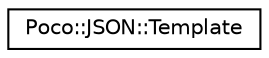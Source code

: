 digraph "Graphical Class Hierarchy"
{
 // LATEX_PDF_SIZE
  edge [fontname="Helvetica",fontsize="10",labelfontname="Helvetica",labelfontsize="10"];
  node [fontname="Helvetica",fontsize="10",shape=record];
  rankdir="LR";
  Node0 [label="Poco::JSON::Template",height=0.2,width=0.4,color="black", fillcolor="white", style="filled",URL="$classPoco_1_1JSON_1_1Template.html",tooltip=" "];
}
